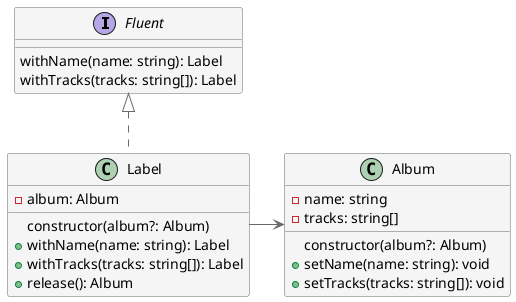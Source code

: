 @startuml

skinparam class {
  backgroundColor whitesmoke
  arrowColor dimgrey
  borderColor dimgrey
}

interface Fluent {
  withName(name: string): Label
  withTracks(tracks: string[]): Label
}

class Label {
  - album: Album
  constructor(album?: Album)
  + withName(name: string): Label
  + withTracks(tracks: string[]): Label
  + release(): Album
}

class Album {
  - name: string
  - tracks: string[]
  constructor(album?: Album)
  + setName(name: string): void
  + setTracks(tracks: string[]): void
}

Fluent <|.. Label
Label -> Album

@enduml

' It is possible to add Director class
